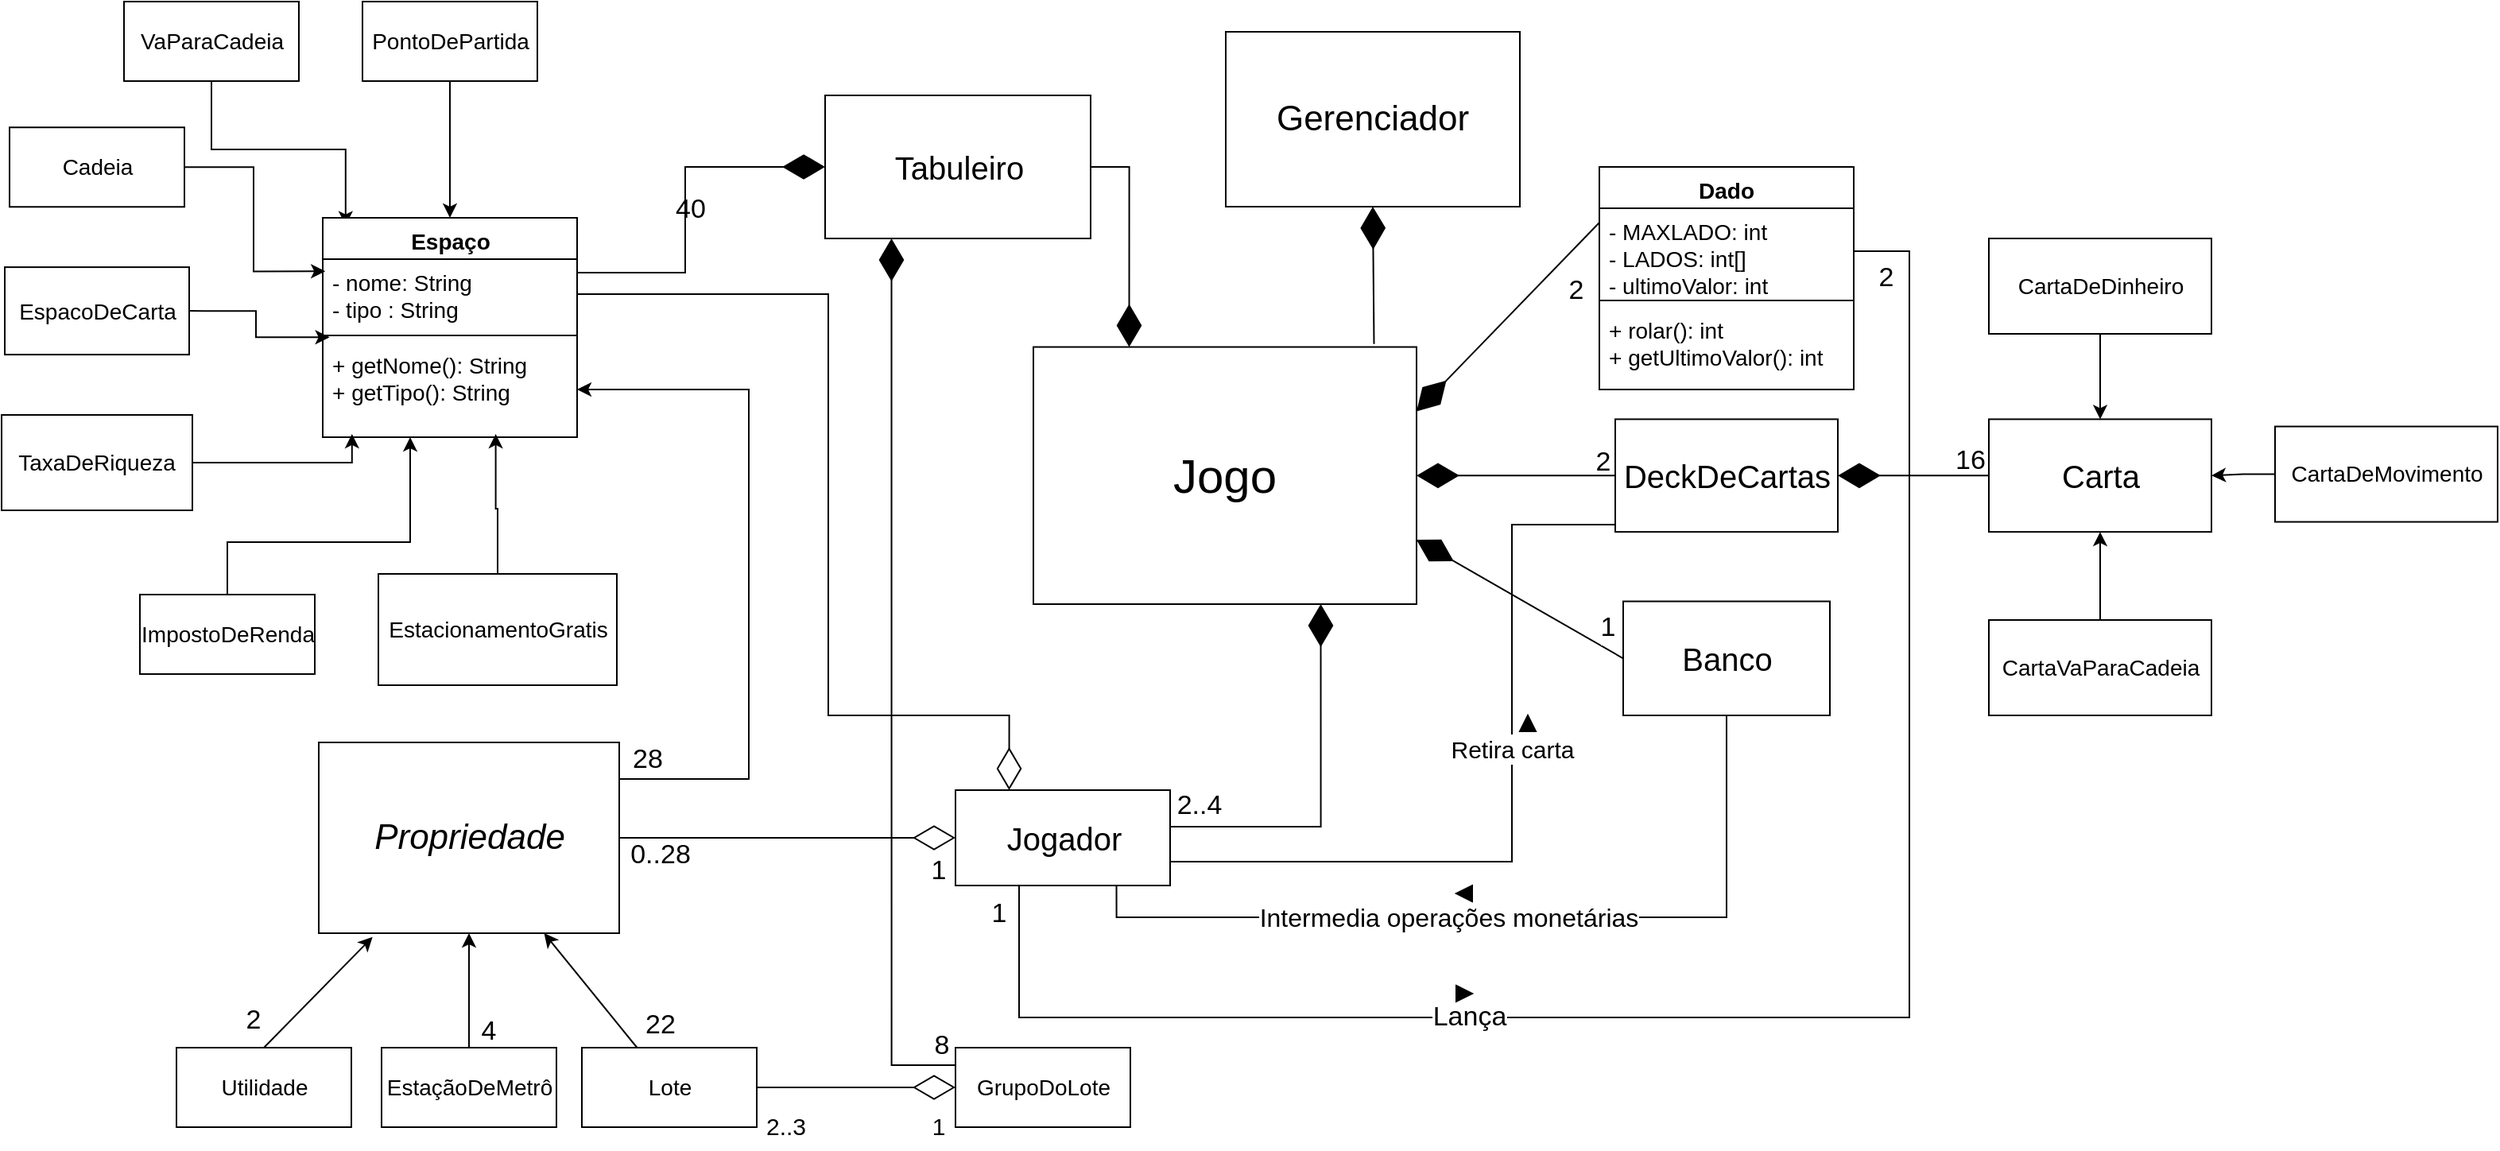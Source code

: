 <mxfile version="20.2.3" type="github">
  <diagram id="2CvRpesuBjBLBVpyUClh" name="Page-1">
    <mxGraphModel dx="1865" dy="575" grid="1" gridSize="10" guides="1" tooltips="1" connect="1" arrows="1" fold="1" page="1" pageScale="1" pageWidth="827" pageHeight="1169" math="0" shadow="0">
      <root>
        <mxCell id="0" />
        <mxCell id="1" parent="0" />
        <mxCell id="c68KgJTXVsl0c4aLbd2X-1" value="28" style="edgeStyle=orthogonalEdgeStyle;rounded=0;orthogonalLoop=1;jettySize=auto;html=1;fontSize=17;entryX=1;entryY=0.25;entryDx=0;entryDy=0;startArrow=classic;startFill=1;endArrow=none;endFill=0;exitX=1;exitY=0.5;exitDx=0;exitDy=0;" parent="1" source="Rdkix3AMdeM1Sjrw6h5y-4" target="c68KgJTXVsl0c4aLbd2X-11" edge="1">
          <mxGeometry x="0.89" y="-12" relative="1" as="geometry">
            <mxPoint x="200.75" y="534" as="targetPoint" />
            <mxPoint as="offset" />
            <Array as="points">
              <mxPoint x="210" y="345" />
              <mxPoint x="210" y="590" />
              <mxPoint x="128" y="590" />
            </Array>
            <mxPoint x="110" y="345" as="sourcePoint" />
          </mxGeometry>
        </mxCell>
        <mxCell id="c68KgJTXVsl0c4aLbd2X-2" value="8" style="edgeStyle=orthogonalEdgeStyle;rounded=0;orthogonalLoop=1;jettySize=auto;html=1;fontSize=17;startArrow=none;startFill=0;endArrow=diamondThin;endFill=1;endSize=24;sourcePerimeterSpacing=6;targetPerimeterSpacing=24;strokeWidth=1;exitX=0;exitY=0.25;exitDx=0;exitDy=0;entryX=0.25;entryY=1;entryDx=0;entryDy=0;" parent="1" source="c68KgJTXVsl0c4aLbd2X-36" target="c68KgJTXVsl0c4aLbd2X-19" edge="1">
          <mxGeometry x="-0.961" y="-12" relative="1" as="geometry">
            <mxPoint x="320" y="170" as="targetPoint" />
            <Array as="points">
              <mxPoint x="340" y="770" />
              <mxPoint x="300" y="770" />
            </Array>
            <mxPoint as="offset" />
          </mxGeometry>
        </mxCell>
        <mxCell id="c68KgJTXVsl0c4aLbd2X-3" value="2..4" style="edgeStyle=orthogonalEdgeStyle;rounded=0;orthogonalLoop=1;jettySize=auto;html=1;exitX=1;exitY=0.5;exitDx=0;exitDy=0;entryX=0.75;entryY=1;entryDx=0;entryDy=0;fontSize=17;startArrow=none;startFill=0;endArrow=diamondThin;endFill=1;endSize=24;sourcePerimeterSpacing=6;targetPerimeterSpacing=24;strokeWidth=1;" parent="1" source="c68KgJTXVsl0c4aLbd2X-23" target="c68KgJTXVsl0c4aLbd2X-24" edge="1">
          <mxGeometry x="-0.793" y="13" relative="1" as="geometry">
            <Array as="points">
              <mxPoint x="475" y="620" />
              <mxPoint x="570" y="620" />
            </Array>
            <mxPoint as="offset" />
          </mxGeometry>
        </mxCell>
        <mxCell id="c68KgJTXVsl0c4aLbd2X-4" value="0..28" style="text;html=1;resizable=0;autosize=1;align=center;verticalAlign=middle;points=[];fillColor=none;strokeColor=none;rounded=0;labelBackgroundColor=default;fontSize=17;" parent="1" vertex="1">
          <mxGeometry x="124" y="623" width="60" height="30" as="geometry" />
        </mxCell>
        <mxCell id="c68KgJTXVsl0c4aLbd2X-5" value="1" style="text;html=1;resizable=0;autosize=1;align=center;verticalAlign=middle;points=[];fillColor=none;strokeColor=none;rounded=0;labelBackgroundColor=default;fontSize=15;" parent="1" vertex="1">
          <mxGeometry x="314" y="793" width="30" height="30" as="geometry" />
        </mxCell>
        <mxCell id="c68KgJTXVsl0c4aLbd2X-6" value="" style="edgeStyle=orthogonalEdgeStyle;rounded=0;orthogonalLoop=1;jettySize=auto;html=1;entryX=0.25;entryY=0;entryDx=0;entryDy=0;fontSize=14;startArrow=none;startFill=0;endArrow=diamondThin;endFill=0;endSize=24;sourcePerimeterSpacing=6;targetPerimeterSpacing=24;strokeWidth=1;exitX=1;exitY=0.5;exitDx=0;exitDy=0;" parent="1" source="Rdkix3AMdeM1Sjrw6h5y-2" target="c68KgJTXVsl0c4aLbd2X-23" edge="1">
          <mxGeometry x="-0.062" relative="1" as="geometry">
            <Array as="points">
              <mxPoint x="260" y="285" />
              <mxPoint x="260" y="550" />
              <mxPoint x="374" y="550" />
            </Array>
            <mxPoint as="offset" />
            <mxPoint x="150.75" y="285.435" as="sourcePoint" />
          </mxGeometry>
        </mxCell>
        <mxCell id="c68KgJTXVsl0c4aLbd2X-7" style="edgeStyle=orthogonalEdgeStyle;rounded=0;orthogonalLoop=1;jettySize=auto;html=1;exitX=1;exitY=0.25;exitDx=0;exitDy=0;entryX=0;entryY=0.5;entryDx=0;entryDy=0;fontSize=17;startArrow=none;startFill=0;endArrow=diamondThin;endFill=1;endSize=24;sourcePerimeterSpacing=6;targetPerimeterSpacing=24;strokeWidth=1;" parent="1" source="Rdkix3AMdeM1Sjrw6h5y-1" target="c68KgJTXVsl0c4aLbd2X-19" edge="1">
          <mxGeometry relative="1" as="geometry">
            <mxPoint x="150.75" y="252.502" as="sourcePoint" />
          </mxGeometry>
        </mxCell>
        <mxCell id="c68KgJTXVsl0c4aLbd2X-9" value="2" style="edgeStyle=none;rounded=0;orthogonalLoop=1;jettySize=auto;html=1;exitX=0.5;exitY=0;exitDx=0;exitDy=0;entryX=0.179;entryY=1.02;entryDx=0;entryDy=0;entryPerimeter=0;shadow=0;fontSize=17;startArrow=none;startFill=0;endArrow=classic;endFill=1;endSize=6;strokeWidth=1;" parent="1" source="c68KgJTXVsl0c4aLbd2X-10" target="c68KgJTXVsl0c4aLbd2X-11" edge="1">
          <mxGeometry x="-0.85" y="17" relative="1" as="geometry">
            <mxPoint as="offset" />
            <mxPoint x="-90" y="760" as="sourcePoint" />
          </mxGeometry>
        </mxCell>
        <mxCell id="c68KgJTXVsl0c4aLbd2X-10" value="Utilidade" style="html=1;fontSize=14;" parent="1" vertex="1">
          <mxGeometry x="-150" y="759" width="110" height="50" as="geometry" />
        </mxCell>
        <mxCell id="c68KgJTXVsl0c4aLbd2X-11" value="&lt;i style=&quot;font-size: 22px;&quot;&gt;Propriedade&lt;/i&gt;" style="html=1;fontSize=22;" parent="1" vertex="1">
          <mxGeometry x="-60.5" y="567" width="189" height="120" as="geometry" />
        </mxCell>
        <mxCell id="c68KgJTXVsl0c4aLbd2X-12" style="edgeStyle=orthogonalEdgeStyle;rounded=0;orthogonalLoop=1;jettySize=auto;html=1;exitX=1;exitY=0.5;exitDx=0;exitDy=0;entryX=0.01;entryY=0.174;entryDx=0;entryDy=0;entryPerimeter=0;fontSize=17;startArrow=none;startFill=0;endArrow=classic;endFill=1;" parent="1" source="c68KgJTXVsl0c4aLbd2X-13" target="Rdkix3AMdeM1Sjrw6h5y-2" edge="1">
          <mxGeometry relative="1" as="geometry">
            <mxPoint x="-83.451" y="265.807" as="targetPoint" />
          </mxGeometry>
        </mxCell>
        <mxCell id="c68KgJTXVsl0c4aLbd2X-13" value="Cadeia" style="html=1;fontSize=14;" parent="1" vertex="1">
          <mxGeometry x="-255" y="180.13" width="110" height="50" as="geometry" />
        </mxCell>
        <mxCell id="c68KgJTXVsl0c4aLbd2X-14" style="edgeStyle=orthogonalEdgeStyle;rounded=0;orthogonalLoop=1;jettySize=auto;html=1;exitX=0.5;exitY=0;exitDx=0;exitDy=0;fontSize=17;startArrow=none;startFill=0;endArrow=classic;endFill=1;" parent="1" source="c68KgJTXVsl0c4aLbd2X-15" target="Rdkix3AMdeM1Sjrw6h5y-4" edge="1">
          <mxGeometry relative="1" as="geometry">
            <mxPoint x="-2.893" y="351.037" as="targetPoint" />
            <Array as="points">
              <mxPoint x="-118" y="441" />
              <mxPoint x="-3" y="441" />
            </Array>
          </mxGeometry>
        </mxCell>
        <mxCell id="c68KgJTXVsl0c4aLbd2X-15" value="ImpostoDeRenda" style="html=1;fontSize=14;" parent="1" vertex="1">
          <mxGeometry x="-173" y="474" width="110" height="50" as="geometry" />
        </mxCell>
        <mxCell id="c68KgJTXVsl0c4aLbd2X-16" value="4" style="edgeStyle=none;rounded=0;orthogonalLoop=1;jettySize=auto;html=1;entryX=0.5;entryY=1;entryDx=0;entryDy=0;shadow=0;fontSize=17;startArrow=none;startFill=0;endArrow=classic;endFill=1;endSize=6;strokeWidth=1;exitX=0.5;exitY=0;exitDx=0;exitDy=0;" parent="1" source="c68KgJTXVsl0c4aLbd2X-17" target="c68KgJTXVsl0c4aLbd2X-11" edge="1">
          <mxGeometry x="-0.722" y="-13" relative="1" as="geometry">
            <mxPoint x="-1" as="offset" />
            <mxPoint x="-69.294" y="600" as="sourcePoint" />
          </mxGeometry>
        </mxCell>
        <mxCell id="c68KgJTXVsl0c4aLbd2X-17" value="EstaçãoDeMetrô" style="html=1;fontSize=14;" parent="1" vertex="1">
          <mxGeometry x="-21" y="759" width="110" height="50" as="geometry" />
        </mxCell>
        <mxCell id="c68KgJTXVsl0c4aLbd2X-18" style="edgeStyle=orthogonalEdgeStyle;rounded=0;orthogonalLoop=1;jettySize=auto;html=1;exitX=1;exitY=0.5;exitDx=0;exitDy=0;entryX=0.25;entryY=0;entryDx=0;entryDy=0;fontSize=17;startArrow=none;startFill=0;endArrow=diamondThin;endFill=1;endSize=24;sourcePerimeterSpacing=6;targetPerimeterSpacing=24;strokeWidth=1;" parent="1" source="c68KgJTXVsl0c4aLbd2X-19" target="c68KgJTXVsl0c4aLbd2X-24" edge="1">
          <mxGeometry relative="1" as="geometry" />
        </mxCell>
        <mxCell id="c68KgJTXVsl0c4aLbd2X-19" value="Tabuleiro" style="html=1;fontSize=20;" parent="1" vertex="1">
          <mxGeometry x="258" y="160" width="167" height="90" as="geometry" />
        </mxCell>
        <mxCell id="c68KgJTXVsl0c4aLbd2X-20" value="Lança" style="edgeStyle=orthogonalEdgeStyle;rounded=0;orthogonalLoop=1;jettySize=auto;html=1;exitX=0.75;exitY=1;exitDx=0;exitDy=0;fontSize=17;startArrow=none;startFill=0;endArrow=none;endFill=0;endSize=24;sourcePerimeterSpacing=6;targetPerimeterSpacing=24;strokeWidth=1;entryX=1;entryY=0.5;entryDx=0;entryDy=0;" parent="1" source="c68KgJTXVsl0c4aLbd2X-23" target="Rdkix3AMdeM1Sjrw6h5y-7" edge="1">
          <mxGeometry x="-0.298" relative="1" as="geometry">
            <mxPoint x="890.0" y="285.435" as="targetPoint" />
            <Array as="points">
              <mxPoint x="380" y="657" />
              <mxPoint x="380" y="740" />
              <mxPoint x="940" y="740" />
              <mxPoint x="940" y="258" />
            </Array>
            <mxPoint x="-1" as="offset" />
          </mxGeometry>
        </mxCell>
        <mxCell id="c68KgJTXVsl0c4aLbd2X-21" value="&lt;span style=&quot;color: rgb(0, 0, 0); font-family: Helvetica; font-size: 16px; font-style: normal; font-variant-ligatures: normal; font-variant-caps: normal; font-weight: 400; letter-spacing: normal; orphans: 2; text-align: center; text-indent: 0px; text-transform: none; widows: 2; word-spacing: 0px; -webkit-text-stroke-width: 0px; background-color: rgb(255, 255, 255); text-decoration-thickness: initial; text-decoration-style: initial; text-decoration-color: initial; float: none; display: inline !important;&quot;&gt;Intermedia operações monetárias&lt;/span&gt;" style="edgeStyle=orthogonalEdgeStyle;rounded=0;orthogonalLoop=1;jettySize=auto;html=1;exitX=0.75;exitY=1;exitDx=0;exitDy=0;entryX=0.5;entryY=1;entryDx=0;entryDy=0;fontSize=16;startArrow=none;startFill=0;endArrow=none;endFill=0;endSize=24;sourcePerimeterSpacing=6;targetPerimeterSpacing=24;strokeWidth=1;" parent="1" source="c68KgJTXVsl0c4aLbd2X-23" target="c68KgJTXVsl0c4aLbd2X-33" edge="1">
          <mxGeometry x="-0.138" relative="1" as="geometry">
            <mxPoint as="offset" />
          </mxGeometry>
        </mxCell>
        <mxCell id="c68KgJTXVsl0c4aLbd2X-22" value="&lt;font style=&quot;font-size: 15px;&quot;&gt;Retira carta&lt;/font&gt;" style="edgeStyle=orthogonalEdgeStyle;rounded=0;orthogonalLoop=1;jettySize=auto;html=1;exitX=1;exitY=0.75;exitDx=0;exitDy=0;entryX=0;entryY=0.75;entryDx=0;entryDy=0;fontSize=16;startArrow=none;startFill=0;endArrow=none;endFill=0;endSize=24;sourcePerimeterSpacing=6;targetPerimeterSpacing=24;strokeWidth=1;" parent="1" source="c68KgJTXVsl0c4aLbd2X-23" target="c68KgJTXVsl0c4aLbd2X-53" edge="1">
          <mxGeometry x="0.137" relative="1" as="geometry">
            <Array as="points">
              <mxPoint x="690" y="642" />
              <mxPoint x="690" y="430" />
              <mxPoint x="755" y="430" />
            </Array>
            <mxPoint y="1" as="offset" />
          </mxGeometry>
        </mxCell>
        <mxCell id="c68KgJTXVsl0c4aLbd2X-23" value="Jogador" style="html=1;fontSize=20;" parent="1" vertex="1">
          <mxGeometry x="340" y="597" width="135" height="60" as="geometry" />
        </mxCell>
        <mxCell id="c68KgJTXVsl0c4aLbd2X-24" value="Jogo" style="rounded=0;whiteSpace=wrap;html=1;fontSize=30;" parent="1" vertex="1">
          <mxGeometry x="389" y="318.27" width="241" height="161.73" as="geometry" />
        </mxCell>
        <mxCell id="c68KgJTXVsl0c4aLbd2X-25" style="edgeStyle=orthogonalEdgeStyle;rounded=0;orthogonalLoop=1;jettySize=auto;html=1;fontSize=17;startArrow=none;startFill=0;endArrow=classic;endFill=1;entryX=0.115;entryY=0.966;entryDx=0;entryDy=0;entryPerimeter=0;" parent="1" source="c68KgJTXVsl0c4aLbd2X-26" target="Rdkix3AMdeM1Sjrw6h5y-4" edge="1">
          <mxGeometry relative="1" as="geometry">
            <mxPoint x="-40" y="350" as="targetPoint" />
            <Array as="points">
              <mxPoint x="-40" y="391" />
            </Array>
          </mxGeometry>
        </mxCell>
        <mxCell id="c68KgJTXVsl0c4aLbd2X-26" value="TaxaDeRiqueza" style="rounded=0;whiteSpace=wrap;html=1;fontSize=14;" parent="1" vertex="1">
          <mxGeometry x="-260" y="361" width="120" height="60" as="geometry" />
        </mxCell>
        <mxCell id="c68KgJTXVsl0c4aLbd2X-27" value="Gerenciador" style="rounded=0;whiteSpace=wrap;html=1;fontSize=22;" parent="1" vertex="1">
          <mxGeometry x="510" y="120" width="185" height="110" as="geometry" />
        </mxCell>
        <mxCell id="c68KgJTXVsl0c4aLbd2X-28" value="" style="endArrow=diamondThin;endFill=1;endSize=24;html=1;rounded=0;shadow=0;exitX=0.889;exitY=-0.012;exitDx=0;exitDy=0;entryX=0.5;entryY=1;entryDx=0;entryDy=0;exitPerimeter=0;" parent="1" source="c68KgJTXVsl0c4aLbd2X-24" target="c68KgJTXVsl0c4aLbd2X-27" edge="1">
          <mxGeometry width="160" relative="1" as="geometry">
            <mxPoint x="440" y="349.33" as="sourcePoint" />
            <mxPoint x="600" y="349.33" as="targetPoint" />
            <Array as="points" />
          </mxGeometry>
        </mxCell>
        <mxCell id="c68KgJTXVsl0c4aLbd2X-29" style="edgeStyle=none;rounded=0;orthogonalLoop=1;jettySize=auto;html=1;entryX=1;entryY=0.5;entryDx=0;entryDy=0;shadow=0;startArrow=none;startFill=0;endArrow=diamond;endFill=1;endSize=6;strokeWidth=1;" parent="1" source="c68KgJTXVsl0c4aLbd2X-24" target="c68KgJTXVsl0c4aLbd2X-24" edge="1">
          <mxGeometry relative="1" as="geometry" />
        </mxCell>
        <mxCell id="c68KgJTXVsl0c4aLbd2X-30" value="22" style="edgeStyle=none;rounded=0;orthogonalLoop=1;jettySize=auto;html=1;shadow=0;fontSize=17;startArrow=none;startFill=0;endArrow=classic;endFill=1;endSize=6;strokeWidth=1;entryX=0.75;entryY=1;entryDx=0;entryDy=0;" parent="1" source="c68KgJTXVsl0c4aLbd2X-31" target="c68KgJTXVsl0c4aLbd2X-11" edge="1">
          <mxGeometry x="-0.964" y="-20" relative="1" as="geometry">
            <mxPoint as="offset" />
          </mxGeometry>
        </mxCell>
        <mxCell id="c68KgJTXVsl0c4aLbd2X-31" value="Lote" style="html=1;fontSize=14;" parent="1" vertex="1">
          <mxGeometry x="105" y="759" width="110" height="50" as="geometry" />
        </mxCell>
        <mxCell id="c68KgJTXVsl0c4aLbd2X-33" value="Banco" style="html=1;fontSize=20;" parent="1" vertex="1">
          <mxGeometry x="760" y="478.27" width="130" height="71.73" as="geometry" />
        </mxCell>
        <mxCell id="c68KgJTXVsl0c4aLbd2X-34" value="1" style="endArrow=diamondThin;endFill=1;endSize=24;html=1;rounded=0;shadow=0;fontSize=17;strokeWidth=1;exitX=0;exitY=0.5;exitDx=0;exitDy=0;entryX=1;entryY=0.75;entryDx=0;entryDy=0;" parent="1" source="c68KgJTXVsl0c4aLbd2X-33" target="c68KgJTXVsl0c4aLbd2X-24" edge="1">
          <mxGeometry x="-0.757" y="-12" width="160" relative="1" as="geometry">
            <mxPoint x="430" y="500" as="sourcePoint" />
            <mxPoint x="628" y="354" as="targetPoint" />
            <mxPoint as="offset" />
          </mxGeometry>
        </mxCell>
        <mxCell id="c68KgJTXVsl0c4aLbd2X-35" value="" style="endArrow=diamondThin;endFill=1;endSize=24;html=1;rounded=0;shadow=0;fontSize=17;strokeWidth=1;exitX=0;exitY=0.25;exitDx=0;exitDy=0;entryX=1;entryY=0.25;entryDx=0;entryDy=0;" parent="1" source="Rdkix3AMdeM1Sjrw6h5y-6" target="c68KgJTXVsl0c4aLbd2X-24" edge="1">
          <mxGeometry x="-0.918" y="10" width="160" relative="1" as="geometry">
            <mxPoint x="760.0" y="285.435" as="sourcePoint" />
            <mxPoint x="630" y="443" as="targetPoint" />
            <mxPoint as="offset" />
          </mxGeometry>
        </mxCell>
        <mxCell id="c68KgJTXVsl0c4aLbd2X-36" value="GrupoDoLote" style="html=1;labelBackgroundColor=default;fontSize=14;" parent="1" vertex="1">
          <mxGeometry x="340" y="759" width="110" height="50" as="geometry" />
        </mxCell>
        <mxCell id="c68KgJTXVsl0c4aLbd2X-37" style="edgeStyle=orthogonalEdgeStyle;rounded=0;orthogonalLoop=1;jettySize=auto;html=1;exitX=0.5;exitY=1;exitDx=0;exitDy=0;fontSize=17;startArrow=none;startFill=0;endArrow=classic;endFill=1;entryX=0.5;entryY=0;entryDx=0;entryDy=0;" parent="1" source="c68KgJTXVsl0c4aLbd2X-38" target="Rdkix3AMdeM1Sjrw6h5y-1" edge="1">
          <mxGeometry relative="1" as="geometry">
            <mxPoint x="22" y="230" as="targetPoint" />
          </mxGeometry>
        </mxCell>
        <mxCell id="c68KgJTXVsl0c4aLbd2X-38" value="PontoDePartida" style="html=1;fontSize=14;" parent="1" vertex="1">
          <mxGeometry x="-33" y="101" width="110" height="50" as="geometry" />
        </mxCell>
        <mxCell id="c68KgJTXVsl0c4aLbd2X-39" style="edgeStyle=orthogonalEdgeStyle;rounded=0;orthogonalLoop=1;jettySize=auto;html=1;exitX=0.5;exitY=0;exitDx=0;exitDy=0;entryX=0.68;entryY=0.966;entryDx=0;entryDy=0;entryPerimeter=0;fontSize=17;startArrow=none;startFill=0;endArrow=classic;endFill=1;" parent="1" source="c68KgJTXVsl0c4aLbd2X-40" target="Rdkix3AMdeM1Sjrw6h5y-4" edge="1">
          <mxGeometry relative="1" as="geometry">
            <mxPoint x="51.979" y="351.827" as="targetPoint" />
            <Array as="points">
              <mxPoint x="52" y="420" />
              <mxPoint x="51" y="420" />
            </Array>
          </mxGeometry>
        </mxCell>
        <mxCell id="c68KgJTXVsl0c4aLbd2X-40" value="EstacionamentoGratis" style="html=1;fontSize=14;" parent="1" vertex="1">
          <mxGeometry x="-23" y="461" width="150" height="70" as="geometry" />
        </mxCell>
        <mxCell id="c68KgJTXVsl0c4aLbd2X-41" style="edgeStyle=orthogonalEdgeStyle;rounded=0;orthogonalLoop=1;jettySize=auto;html=1;exitX=0.5;exitY=1;exitDx=0;exitDy=0;entryX=0.09;entryY=0.035;entryDx=0;entryDy=0;entryPerimeter=0;fontSize=17;startArrow=none;startFill=0;endArrow=classic;endFill=1;" parent="1" source="c68KgJTXVsl0c4aLbd2X-42" target="Rdkix3AMdeM1Sjrw6h5y-1" edge="1">
          <mxGeometry relative="1" as="geometry">
            <mxPoint x="-43.522" y="219.833" as="targetPoint" />
          </mxGeometry>
        </mxCell>
        <mxCell id="c68KgJTXVsl0c4aLbd2X-42" value="VaParaCadeia" style="html=1;fontSize=14;" parent="1" vertex="1">
          <mxGeometry x="-183" y="101" width="110" height="50" as="geometry" />
        </mxCell>
        <mxCell id="c68KgJTXVsl0c4aLbd2X-43" style="edgeStyle=orthogonalEdgeStyle;rounded=0;orthogonalLoop=1;jettySize=auto;html=1;entryX=0.5;entryY=1;entryDx=0;entryDy=0;" parent="1" source="c68KgJTXVsl0c4aLbd2X-44" target="c68KgJTXVsl0c4aLbd2X-54" edge="1">
          <mxGeometry relative="1" as="geometry" />
        </mxCell>
        <mxCell id="c68KgJTXVsl0c4aLbd2X-44" value="CartaVaParaCadeia" style="html=1;fontSize=14;" parent="1" vertex="1">
          <mxGeometry x="990" y="490" width="140" height="60" as="geometry" />
        </mxCell>
        <mxCell id="c68KgJTXVsl0c4aLbd2X-45" style="edgeStyle=orthogonalEdgeStyle;rounded=0;orthogonalLoop=1;jettySize=auto;html=1;entryX=1;entryY=0.5;entryDx=0;entryDy=0;" parent="1" source="c68KgJTXVsl0c4aLbd2X-46" target="c68KgJTXVsl0c4aLbd2X-54" edge="1">
          <mxGeometry relative="1" as="geometry" />
        </mxCell>
        <mxCell id="c68KgJTXVsl0c4aLbd2X-46" value="CartaDeMovimento" style="html=1;fontSize=14;" parent="1" vertex="1">
          <mxGeometry x="1170" y="368.27" width="140" height="60" as="geometry" />
        </mxCell>
        <mxCell id="c68KgJTXVsl0c4aLbd2X-47" style="edgeStyle=orthogonalEdgeStyle;rounded=0;orthogonalLoop=1;jettySize=auto;html=1;entryX=0.5;entryY=0;entryDx=0;entryDy=0;" parent="1" source="c68KgJTXVsl0c4aLbd2X-48" target="c68KgJTXVsl0c4aLbd2X-54" edge="1">
          <mxGeometry relative="1" as="geometry" />
        </mxCell>
        <mxCell id="c68KgJTXVsl0c4aLbd2X-48" value="CartaDeDinheiro" style="html=1;fontSize=14;" parent="1" vertex="1">
          <mxGeometry x="990" y="250" width="140" height="60" as="geometry" />
        </mxCell>
        <mxCell id="c68KgJTXVsl0c4aLbd2X-49" style="edgeStyle=orthogonalEdgeStyle;rounded=0;orthogonalLoop=1;jettySize=auto;html=1;exitX=1;exitY=0.5;exitDx=0;exitDy=0;fontSize=17;startArrow=none;startFill=0;endArrow=classic;endFill=1;entryX=0.027;entryY=-0.048;entryDx=0;entryDy=0;entryPerimeter=0;" parent="1" source="c68KgJTXVsl0c4aLbd2X-50" target="Rdkix3AMdeM1Sjrw6h5y-4" edge="1">
          <mxGeometry relative="1" as="geometry">
            <mxPoint x="-82.984" y="296.105" as="targetPoint" />
            <Array as="points" />
          </mxGeometry>
        </mxCell>
        <mxCell id="c68KgJTXVsl0c4aLbd2X-50" value="EspacoDeCarta" style="html=1;fontSize=14;" parent="1" vertex="1">
          <mxGeometry x="-258" y="268.06" width="116" height="55" as="geometry" />
        </mxCell>
        <mxCell id="c68KgJTXVsl0c4aLbd2X-51" value="2..3" style="text;html=1;resizable=0;autosize=1;align=center;verticalAlign=middle;points=[];fillColor=none;strokeColor=none;rounded=0;fontSize=15;" parent="1" vertex="1">
          <mxGeometry x="208" y="793" width="50" height="30" as="geometry" />
        </mxCell>
        <mxCell id="c68KgJTXVsl0c4aLbd2X-52" value="" style="endArrow=diamondThin;endFill=1;endSize=24;html=1;rounded=0;fontSize=22;strokeWidth=1;entryX=1;entryY=0.5;entryDx=0;entryDy=0;exitX=0;exitY=0.5;exitDx=0;exitDy=0;" parent="1" source="c68KgJTXVsl0c4aLbd2X-54" target="c68KgJTXVsl0c4aLbd2X-53" edge="1">
          <mxGeometry width="160" relative="1" as="geometry">
            <mxPoint x="720" y="370" as="sourcePoint" />
            <mxPoint x="690" y="400" as="targetPoint" />
          </mxGeometry>
        </mxCell>
        <mxCell id="c68KgJTXVsl0c4aLbd2X-53" value="DeckDeCartas" style="html=1;fontSize=20;" parent="1" vertex="1">
          <mxGeometry x="755" y="363.7" width="140" height="70.87" as="geometry" />
        </mxCell>
        <mxCell id="c68KgJTXVsl0c4aLbd2X-54" value="Carta" style="html=1;fontSize=20;" parent="1" vertex="1">
          <mxGeometry x="990" y="363.7" width="140" height="70.87" as="geometry" />
        </mxCell>
        <mxCell id="c68KgJTXVsl0c4aLbd2X-55" value="" style="endArrow=diamondThin;endFill=1;endSize=24;html=1;rounded=0;shadow=0;fontSize=17;strokeWidth=1;exitX=0;exitY=0.5;exitDx=0;exitDy=0;entryX=1;entryY=0.5;entryDx=0;entryDy=0;" parent="1" source="c68KgJTXVsl0c4aLbd2X-53" target="c68KgJTXVsl0c4aLbd2X-24" edge="1">
          <mxGeometry width="160" relative="1" as="geometry">
            <mxPoint x="770" y="285.005" as="sourcePoint" />
            <mxPoint x="638" y="364" as="targetPoint" />
          </mxGeometry>
        </mxCell>
        <mxCell id="c68KgJTXVsl0c4aLbd2X-56" value="&lt;font style=&quot;font-size: 17px;&quot;&gt;40&lt;/font&gt;" style="text;html=1;resizable=0;autosize=1;align=center;verticalAlign=middle;points=[];fillColor=none;strokeColor=none;rounded=0;fontSize=22;" parent="1" vertex="1">
          <mxGeometry x="152.5" y="210" width="40" height="40" as="geometry" />
        </mxCell>
        <mxCell id="c68KgJTXVsl0c4aLbd2X-57" value="2" style="text;html=1;resizable=0;autosize=1;align=center;verticalAlign=middle;points=[];fillColor=none;strokeColor=none;rounded=0;fontSize=17;" parent="1" vertex="1">
          <mxGeometry x="715" y="268.06" width="30" height="30" as="geometry" />
        </mxCell>
        <mxCell id="c68KgJTXVsl0c4aLbd2X-58" value="2" style="text;html=1;resizable=0;autosize=1;align=center;verticalAlign=middle;points=[];fillColor=none;strokeColor=none;rounded=0;fontSize=17;" parent="1" vertex="1">
          <mxGeometry x="732" y="376" width="30" height="30" as="geometry" />
        </mxCell>
        <mxCell id="c68KgJTXVsl0c4aLbd2X-59" value="16" style="text;html=1;resizable=0;autosize=1;align=center;verticalAlign=middle;points=[];fillColor=none;strokeColor=none;rounded=0;fontSize=17;" parent="1" vertex="1">
          <mxGeometry x="958" y="375" width="40" height="30" as="geometry" />
        </mxCell>
        <mxCell id="c68KgJTXVsl0c4aLbd2X-60" value="1" style="text;html=1;resizable=0;autosize=1;align=center;verticalAlign=middle;points=[];fillColor=none;strokeColor=none;rounded=0;labelBackgroundColor=default;fontSize=17;" parent="1" vertex="1">
          <mxGeometry x="352" y="660" width="30" height="30" as="geometry" />
        </mxCell>
        <mxCell id="c68KgJTXVsl0c4aLbd2X-61" value="" style="endArrow=diamondThin;endFill=0;endSize=24;html=1;rounded=0;sourcePerimeterSpacing=6;targetPerimeterSpacing=24;strokeWidth=1;exitX=1;exitY=0.5;exitDx=0;exitDy=0;entryX=0;entryY=0.5;entryDx=0;entryDy=0;fontSize=14;" parent="1" source="c68KgJTXVsl0c4aLbd2X-11" target="c68KgJTXVsl0c4aLbd2X-23" edge="1">
          <mxGeometry x="-0.094" y="13" width="160" relative="1" as="geometry">
            <mxPoint x="168.5" y="612.17" as="sourcePoint" />
            <mxPoint x="252" y="620" as="targetPoint" />
            <mxPoint as="offset" />
          </mxGeometry>
        </mxCell>
        <mxCell id="c68KgJTXVsl0c4aLbd2X-62" value="2" style="text;html=1;resizable=0;autosize=1;align=center;verticalAlign=middle;points=[];fillColor=none;strokeColor=none;rounded=0;fontSize=17;" parent="1" vertex="1">
          <mxGeometry x="910" y="260" width="30" height="30" as="geometry" />
        </mxCell>
        <mxCell id="c68KgJTXVsl0c4aLbd2X-63" value="1" style="text;html=1;resizable=0;autosize=1;align=center;verticalAlign=middle;points=[];fillColor=none;strokeColor=none;rounded=0;labelBackgroundColor=default;fontSize=17;" parent="1" vertex="1">
          <mxGeometry x="314" y="633" width="30" height="30" as="geometry" />
        </mxCell>
        <mxCell id="c68KgJTXVsl0c4aLbd2X-64" value="" style="triangle;whiteSpace=wrap;html=1;fillColor=#000000;" parent="1" vertex="1">
          <mxGeometry x="655" y="720" width="10" height="10" as="geometry" />
        </mxCell>
        <mxCell id="c68KgJTXVsl0c4aLbd2X-65" value="" style="triangle;whiteSpace=wrap;html=1;fillColor=#000000;rotation=-90;" parent="1" vertex="1">
          <mxGeometry x="695" y="550" width="10" height="10" as="geometry" />
        </mxCell>
        <mxCell id="c68KgJTXVsl0c4aLbd2X-66" value="" style="endArrow=diamondThin;endFill=0;endSize=24;html=1;rounded=0;entryX=0;entryY=0.5;entryDx=0;entryDy=0;exitX=1;exitY=0.5;exitDx=0;exitDy=0;" parent="1" source="c68KgJTXVsl0c4aLbd2X-31" target="c68KgJTXVsl0c4aLbd2X-36" edge="1">
          <mxGeometry width="160" relative="1" as="geometry">
            <mxPoint x="184" y="890" as="sourcePoint" />
            <mxPoint x="344" y="890" as="targetPoint" />
          </mxGeometry>
        </mxCell>
        <mxCell id="c68KgJTXVsl0c4aLbd2X-67" value="" style="triangle;whiteSpace=wrap;html=1;fillColor=#000000;rotation=-180;" parent="1" vertex="1">
          <mxGeometry x="655" y="657" width="10" height="10" as="geometry" />
        </mxCell>
        <mxCell id="Rdkix3AMdeM1Sjrw6h5y-1" value="Espaço" style="swimlane;fontStyle=1;align=center;verticalAlign=top;childLayout=stackLayout;horizontal=1;startSize=26;horizontalStack=0;resizeParent=1;resizeParentMax=0;resizeLast=0;collapsible=1;marginBottom=0;fontFamily=Helvetica;fontSize=14;fontColor=default;strokeColor=default;fillColor=default;html=1;" vertex="1" parent="1">
          <mxGeometry x="-58" y="237" width="160" height="138" as="geometry" />
        </mxCell>
        <mxCell id="Rdkix3AMdeM1Sjrw6h5y-2" value="- nome: String&lt;br&gt;- tipo : String" style="text;strokeColor=none;fillColor=none;align=left;verticalAlign=top;spacingLeft=4;spacingRight=4;overflow=hidden;rotatable=0;points=[[0,0.5],[1,0.5]];portConstraint=eastwest;fontFamily=Helvetica;fontSize=14;fontColor=default;html=1;" vertex="1" parent="Rdkix3AMdeM1Sjrw6h5y-1">
          <mxGeometry y="26" width="160" height="44" as="geometry" />
        </mxCell>
        <mxCell id="Rdkix3AMdeM1Sjrw6h5y-3" value="" style="line;strokeWidth=1;fillColor=none;align=left;verticalAlign=middle;spacingTop=-1;spacingLeft=3;spacingRight=3;rotatable=0;labelPosition=right;points=[];portConstraint=eastwest;fontFamily=Helvetica;fontSize=14;fontColor=default;html=1;" vertex="1" parent="Rdkix3AMdeM1Sjrw6h5y-1">
          <mxGeometry y="70" width="160" height="8" as="geometry" />
        </mxCell>
        <mxCell id="Rdkix3AMdeM1Sjrw6h5y-4" value="+ getNome(): String&lt;br&gt;+ getTipo(): String" style="text;strokeColor=none;fillColor=none;align=left;verticalAlign=top;spacingLeft=4;spacingRight=4;overflow=hidden;rotatable=0;points=[[0,0.5],[1,0.5]];portConstraint=eastwest;fontFamily=Helvetica;fontSize=14;fontColor=default;html=1;" vertex="1" parent="Rdkix3AMdeM1Sjrw6h5y-1">
          <mxGeometry y="78" width="160" height="60" as="geometry" />
        </mxCell>
        <mxCell id="Rdkix3AMdeM1Sjrw6h5y-6" value="Dado" style="swimlane;fontStyle=1;align=center;verticalAlign=top;childLayout=stackLayout;horizontal=1;startSize=26;horizontalStack=0;resizeParent=1;resizeParentMax=0;resizeLast=0;collapsible=1;marginBottom=0;fontFamily=Helvetica;fontSize=14;fontColor=default;" vertex="1" parent="1">
          <mxGeometry x="745" y="205" width="160" height="140" as="geometry" />
        </mxCell>
        <mxCell id="Rdkix3AMdeM1Sjrw6h5y-7" value="- MAXLADO: int&#xa;- LADOS: int[]&#xa;- ultimoValor: int" style="text;strokeColor=none;fillColor=none;align=left;verticalAlign=top;spacingLeft=4;spacingRight=4;overflow=hidden;rotatable=0;points=[[0,0.5],[1,0.5]];portConstraint=eastwest;fontFamily=Helvetica;fontSize=14;fontColor=default;" vertex="1" parent="Rdkix3AMdeM1Sjrw6h5y-6">
          <mxGeometry y="26" width="160" height="54" as="geometry" />
        </mxCell>
        <mxCell id="Rdkix3AMdeM1Sjrw6h5y-8" value="" style="line;strokeWidth=1;fillColor=none;align=left;verticalAlign=middle;spacingTop=-1;spacingLeft=3;spacingRight=3;rotatable=0;labelPosition=right;points=[];portConstraint=eastwest;fontFamily=Helvetica;fontSize=14;fontColor=default;" vertex="1" parent="Rdkix3AMdeM1Sjrw6h5y-6">
          <mxGeometry y="80" width="160" height="8" as="geometry" />
        </mxCell>
        <mxCell id="Rdkix3AMdeM1Sjrw6h5y-9" value="+ rolar(): int&#xa;+ getUltimoValor(): int&#xa; " style="text;strokeColor=none;fillColor=none;align=left;verticalAlign=top;spacingLeft=4;spacingRight=4;overflow=hidden;rotatable=0;points=[[0,0.5],[1,0.5]];portConstraint=eastwest;fontFamily=Helvetica;fontSize=14;fontColor=default;" vertex="1" parent="Rdkix3AMdeM1Sjrw6h5y-6">
          <mxGeometry y="88" width="160" height="52" as="geometry" />
        </mxCell>
      </root>
    </mxGraphModel>
  </diagram>
</mxfile>
